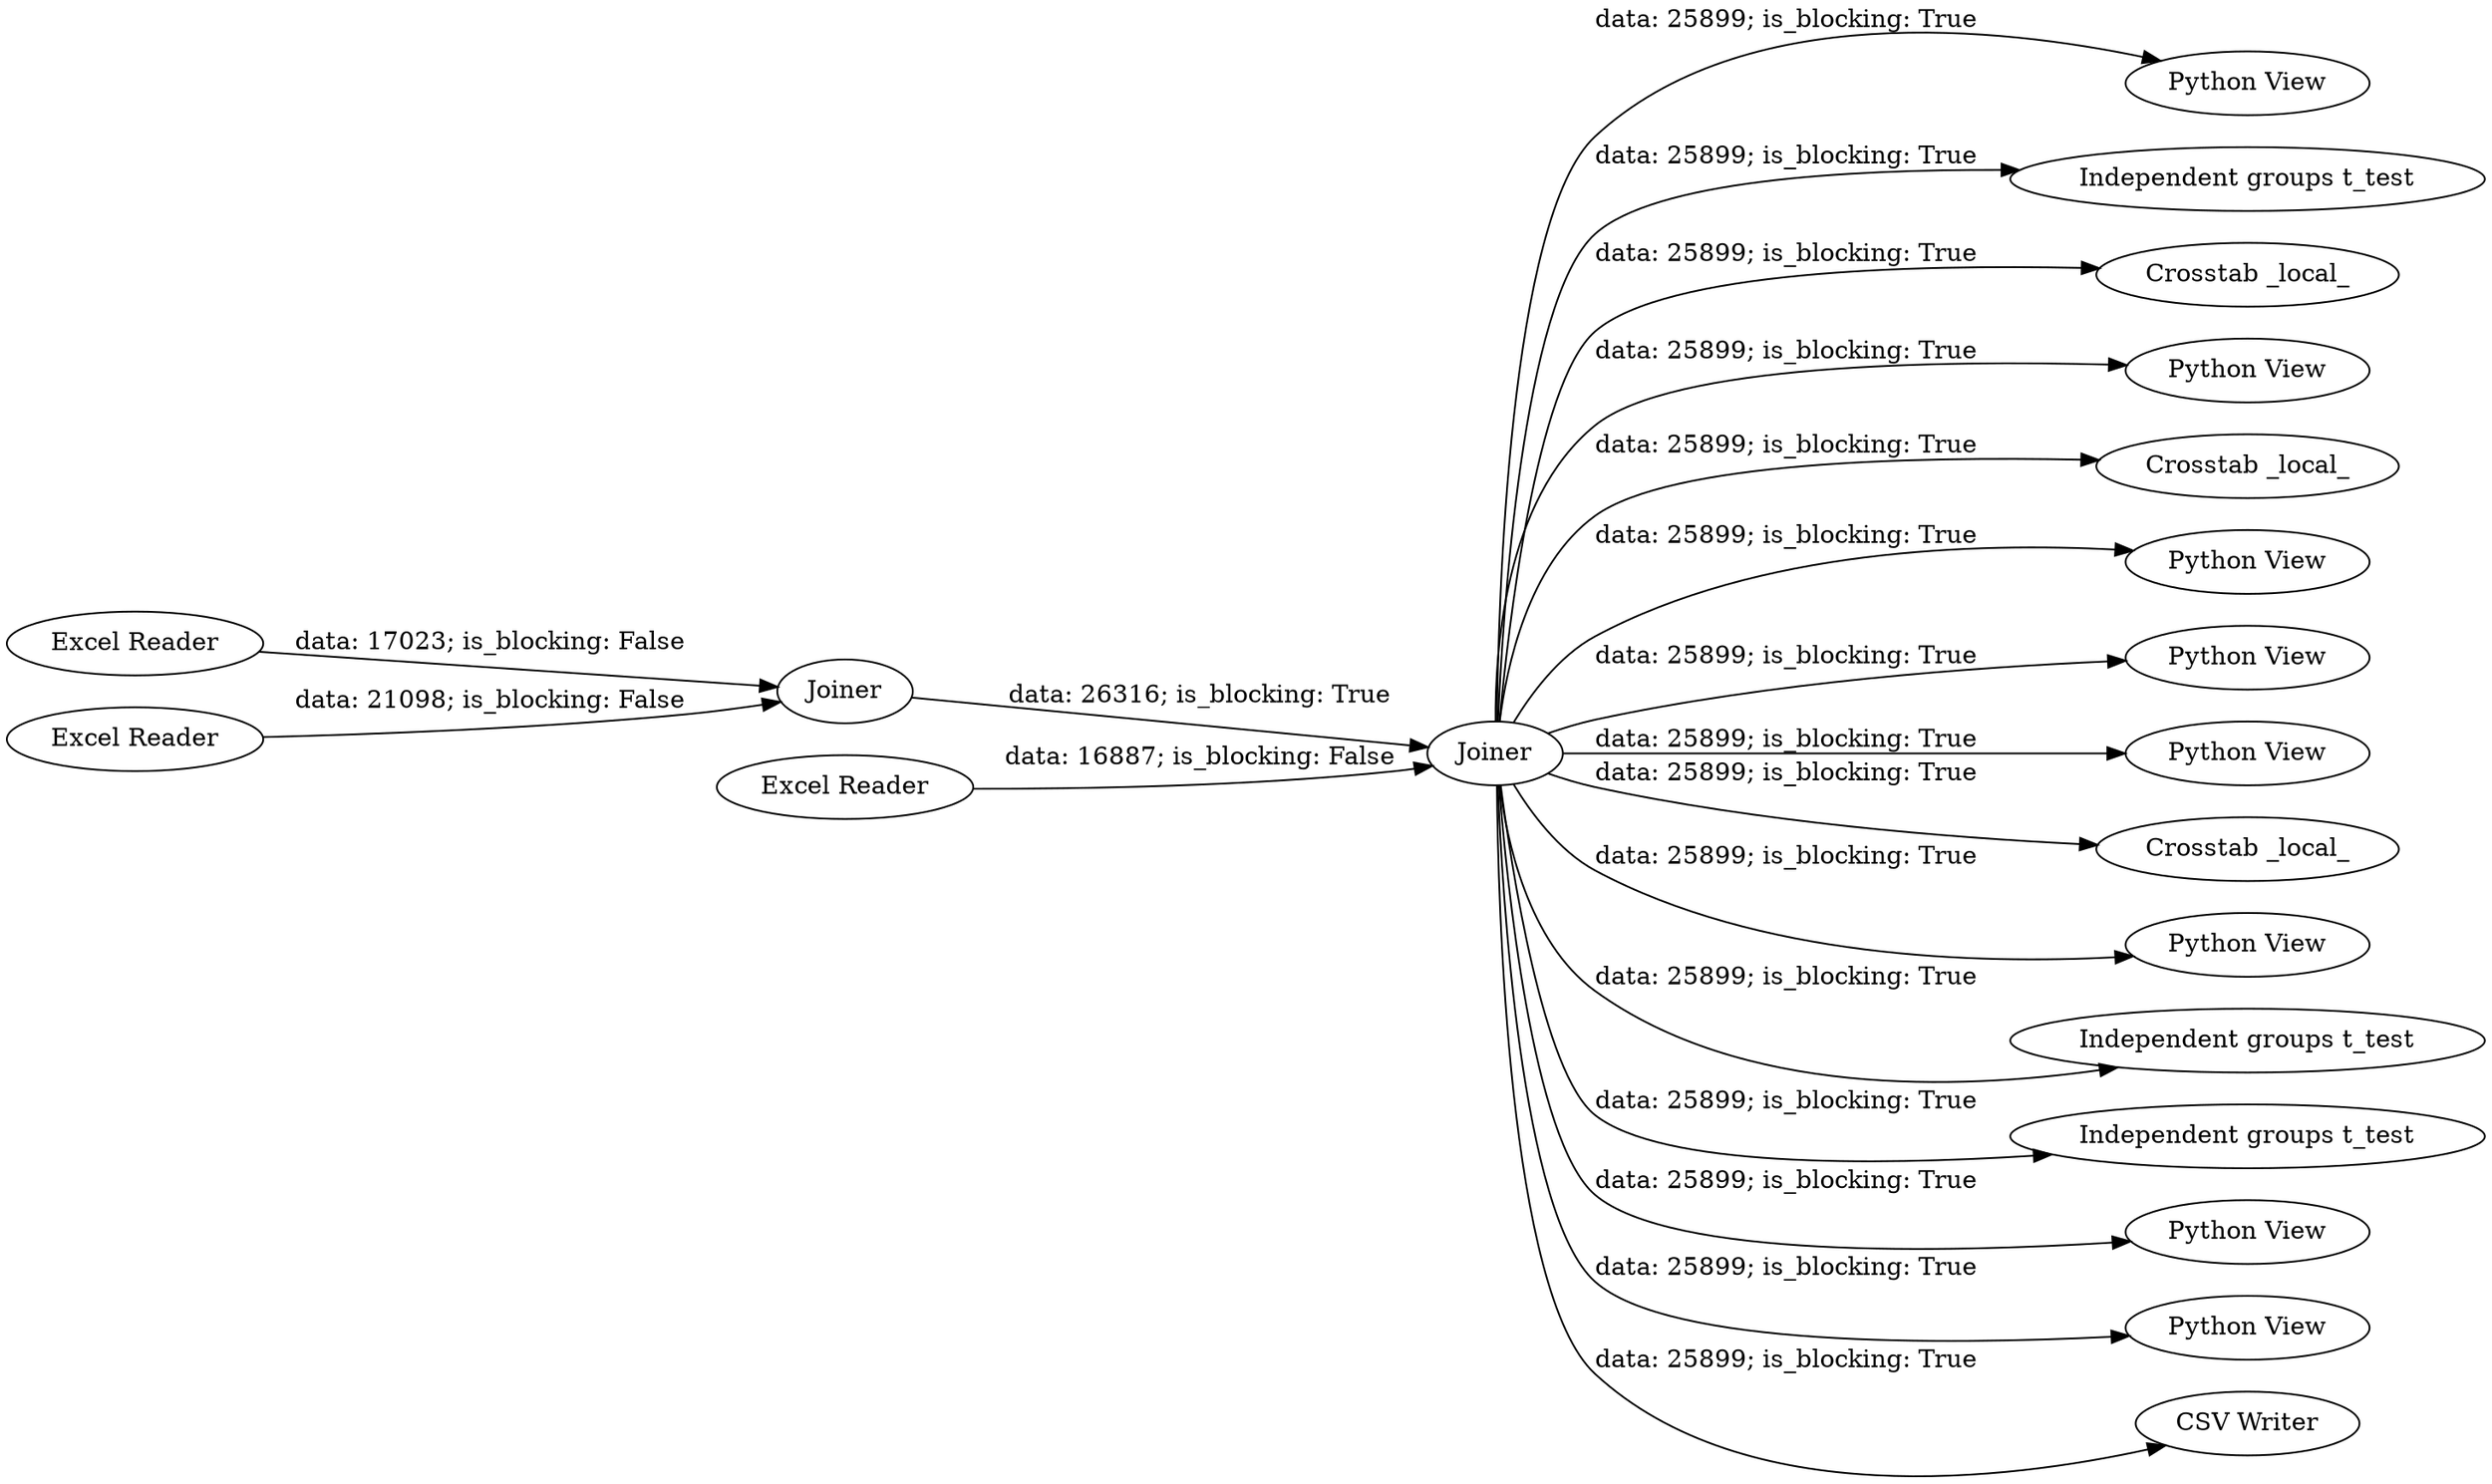 digraph {
	"-410787860357797934_40" [label="Python View"]
	"-410787860357797934_32" [label="Independent groups t_test"]
	"-410787860357797934_27" [label="Crosstab _local_"]
	"-410787860357797934_8" [label=Joiner]
	"-410787860357797934_43" [label="Python View"]
	"-410787860357797934_7" [label=Joiner]
	"-410787860357797934_51" [label="Crosstab _local_"]
	"-410787860357797934_21" [label="Python View"]
	"-410787860357797934_6" [label="Excel Reader"]
	"-410787860357797934_44" [label="Python View"]
	"-410787860357797934_42" [label="Python View"]
	"-410787860357797934_50" [label="Crosstab _local_"]
	"-410787860357797934_4" [label="Excel Reader"]
	"-410787860357797934_39" [label="Python View"]
	"-410787860357797934_25" [label="Independent groups t_test"]
	"-410787860357797934_5" [label="Excel Reader"]
	"-410787860357797934_47" [label="Independent groups t_test"]
	"-410787860357797934_45" [label="Python View"]
	"-410787860357797934_46" [label="Python View"]
	"-410787860357797934_52" [label="CSV Writer"]
	"-410787860357797934_8" -> "-410787860357797934_52" [label="data: 25899; is_blocking: True"]
	"-410787860357797934_5" -> "-410787860357797934_8" [label="data: 16887; is_blocking: False"]
	"-410787860357797934_8" -> "-410787860357797934_43" [label="data: 25899; is_blocking: True"]
	"-410787860357797934_8" -> "-410787860357797934_40" [label="data: 25899; is_blocking: True"]
	"-410787860357797934_8" -> "-410787860357797934_47" [label="data: 25899; is_blocking: True"]
	"-410787860357797934_8" -> "-410787860357797934_25" [label="data: 25899; is_blocking: True"]
	"-410787860357797934_8" -> "-410787860357797934_44" [label="data: 25899; is_blocking: True"]
	"-410787860357797934_8" -> "-410787860357797934_39" [label="data: 25899; is_blocking: True"]
	"-410787860357797934_8" -> "-410787860357797934_45" [label="data: 25899; is_blocking: True"]
	"-410787860357797934_8" -> "-410787860357797934_32" [label="data: 25899; is_blocking: True"]
	"-410787860357797934_6" -> "-410787860357797934_7" [label="data: 17023; is_blocking: False"]
	"-410787860357797934_8" -> "-410787860357797934_42" [label="data: 25899; is_blocking: True"]
	"-410787860357797934_7" -> "-410787860357797934_8" [label="data: 26316; is_blocking: True"]
	"-410787860357797934_8" -> "-410787860357797934_51" [label="data: 25899; is_blocking: True"]
	"-410787860357797934_8" -> "-410787860357797934_46" [label="data: 25899; is_blocking: True"]
	"-410787860357797934_8" -> "-410787860357797934_27" [label="data: 25899; is_blocking: True"]
	"-410787860357797934_8" -> "-410787860357797934_50" [label="data: 25899; is_blocking: True"]
	"-410787860357797934_8" -> "-410787860357797934_21" [label="data: 25899; is_blocking: True"]
	"-410787860357797934_4" -> "-410787860357797934_7" [label="data: 21098; is_blocking: False"]
	rankdir=LR
}
